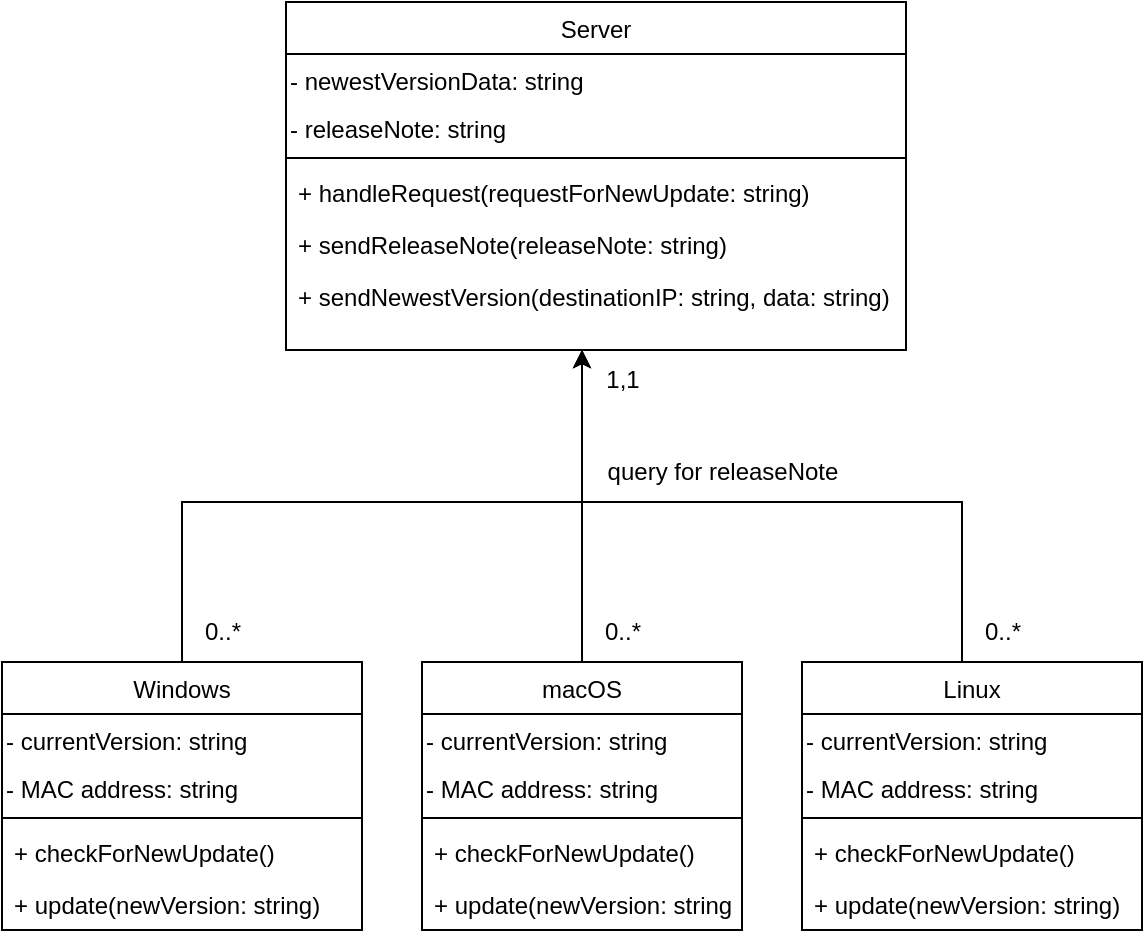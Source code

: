<mxfile version="24.4.4" type="github">
  <diagram id="C5RBs43oDa-KdzZeNtuy" name="Page-1">
    <mxGraphModel dx="1877" dy="522" grid="1" gridSize="10" guides="1" tooltips="1" connect="1" arrows="1" fold="1" page="1" pageScale="1" pageWidth="827" pageHeight="1169" math="0" shadow="0">
      <root>
        <mxCell id="WIyWlLk6GJQsqaUBKTNV-0" />
        <mxCell id="WIyWlLk6GJQsqaUBKTNV-1" parent="WIyWlLk6GJQsqaUBKTNV-0" />
        <mxCell id="N-nAm3pmaitzlD8g2khc-1" value="Server" style="swimlane;fontStyle=0;align=center;verticalAlign=top;childLayout=stackLayout;horizontal=1;startSize=26;horizontalStack=0;resizeParent=1;resizeLast=0;collapsible=1;marginBottom=0;rounded=0;shadow=0;strokeWidth=1;" parent="WIyWlLk6GJQsqaUBKTNV-1" vertex="1">
          <mxGeometry x="-568" y="260" width="310" height="174" as="geometry">
            <mxRectangle x="220" y="120" width="160" height="26" as="alternateBounds" />
          </mxGeometry>
        </mxCell>
        <mxCell id="k-ajEF0ayGevOZXygwuD-2" value="- newestVersionData: string" style="text;whiteSpace=wrap;html=1;" parent="N-nAm3pmaitzlD8g2khc-1" vertex="1">
          <mxGeometry y="26" width="310" height="24" as="geometry" />
        </mxCell>
        <mxCell id="-Mwey3P_AoE73lmkofvR-0" value="- releaseNote: string" style="text;whiteSpace=wrap;html=1;" vertex="1" parent="N-nAm3pmaitzlD8g2khc-1">
          <mxGeometry y="50" width="310" height="24" as="geometry" />
        </mxCell>
        <mxCell id="N-nAm3pmaitzlD8g2khc-2" value="" style="line;html=1;strokeWidth=1;align=left;verticalAlign=middle;spacingTop=-1;spacingLeft=3;spacingRight=3;rotatable=0;labelPosition=right;points=[];portConstraint=eastwest;" parent="N-nAm3pmaitzlD8g2khc-1" vertex="1">
          <mxGeometry y="74" width="310" height="8" as="geometry" />
        </mxCell>
        <mxCell id="k-ajEF0ayGevOZXygwuD-5" value="+ handleRequest(requestForNewUpdate: string)" style="text;align=left;verticalAlign=top;spacingLeft=4;spacingRight=4;overflow=hidden;rotatable=0;points=[[0,0.5],[1,0.5]];portConstraint=eastwest;" parent="N-nAm3pmaitzlD8g2khc-1" vertex="1">
          <mxGeometry y="82" width="310" height="26" as="geometry" />
        </mxCell>
        <mxCell id="k-ajEF0ayGevOZXygwuD-7" value="+ sendReleaseNote(releaseNote: string)" style="text;align=left;verticalAlign=top;spacingLeft=4;spacingRight=4;overflow=hidden;rotatable=0;points=[[0,0.5],[1,0.5]];portConstraint=eastwest;" parent="N-nAm3pmaitzlD8g2khc-1" vertex="1">
          <mxGeometry y="108" width="310" height="26" as="geometry" />
        </mxCell>
        <mxCell id="k-ajEF0ayGevOZXygwuD-8" value="+ sendNewestVersion(destinationIP: string, data: string)" style="text;align=left;verticalAlign=top;spacingLeft=4;spacingRight=4;overflow=hidden;rotatable=0;points=[[0,0.5],[1,0.5]];portConstraint=eastwest;" parent="N-nAm3pmaitzlD8g2khc-1" vertex="1">
          <mxGeometry y="134" width="310" height="26" as="geometry" />
        </mxCell>
        <mxCell id="k-ajEF0ayGevOZXygwuD-44" value="1,1" style="text;html=1;align=center;verticalAlign=middle;resizable=0;points=[];autosize=1;strokeColor=none;fillColor=none;" parent="WIyWlLk6GJQsqaUBKTNV-1" vertex="1">
          <mxGeometry x="-420" y="434" width="40" height="30" as="geometry" />
        </mxCell>
        <mxCell id="UpZqjBtAHoS9Vxa9jhkQ-29" style="edgeStyle=orthogonalEdgeStyle;rounded=0;orthogonalLoop=1;jettySize=auto;html=1;endSize=12;endArrow=blockThin;endFill=1;" parent="WIyWlLk6GJQsqaUBKTNV-1" target="zkfFHV4jXpPFQw0GAbJ--0" edge="1">
          <mxGeometry relative="1" as="geometry">
            <mxPoint x="-430" y="111" as="sourcePoint" />
          </mxGeometry>
        </mxCell>
        <mxCell id="-Mwey3P_AoE73lmkofvR-7" style="edgeStyle=orthogonalEdgeStyle;rounded=0;orthogonalLoop=1;jettySize=auto;html=1;" edge="1" parent="WIyWlLk6GJQsqaUBKTNV-1" source="-Mwey3P_AoE73lmkofvR-1" target="N-nAm3pmaitzlD8g2khc-1">
          <mxGeometry relative="1" as="geometry">
            <Array as="points">
              <mxPoint x="-620" y="510" />
              <mxPoint x="-420" y="510" />
            </Array>
          </mxGeometry>
        </mxCell>
        <mxCell id="-Mwey3P_AoE73lmkofvR-1" value="Windows" style="swimlane;fontStyle=0;align=center;verticalAlign=top;childLayout=stackLayout;horizontal=1;startSize=26;horizontalStack=0;resizeParent=1;resizeLast=0;collapsible=1;marginBottom=0;rounded=0;shadow=0;strokeWidth=1;" vertex="1" parent="WIyWlLk6GJQsqaUBKTNV-1">
          <mxGeometry x="-710" y="590" width="180" height="134" as="geometry">
            <mxRectangle x="220" y="120" width="160" height="26" as="alternateBounds" />
          </mxGeometry>
        </mxCell>
        <mxCell id="-Mwey3P_AoE73lmkofvR-32" value="- currentVersion: string" style="text;whiteSpace=wrap;html=1;" vertex="1" parent="-Mwey3P_AoE73lmkofvR-1">
          <mxGeometry y="26" width="180" height="24" as="geometry" />
        </mxCell>
        <mxCell id="-Mwey3P_AoE73lmkofvR-2" value="- MAC address: string" style="text;whiteSpace=wrap;html=1;" vertex="1" parent="-Mwey3P_AoE73lmkofvR-1">
          <mxGeometry y="50" width="180" height="24" as="geometry" />
        </mxCell>
        <mxCell id="-Mwey3P_AoE73lmkofvR-4" value="" style="line;html=1;strokeWidth=1;align=left;verticalAlign=middle;spacingTop=-1;spacingLeft=3;spacingRight=3;rotatable=0;labelPosition=right;points=[];portConstraint=eastwest;" vertex="1" parent="-Mwey3P_AoE73lmkofvR-1">
          <mxGeometry y="74" width="180" height="8" as="geometry" />
        </mxCell>
        <mxCell id="-Mwey3P_AoE73lmkofvR-5" value="+ checkForNewUpdate()" style="text;align=left;verticalAlign=top;spacingLeft=4;spacingRight=4;overflow=hidden;rotatable=0;points=[[0,0.5],[1,0.5]];portConstraint=eastwest;" vertex="1" parent="-Mwey3P_AoE73lmkofvR-1">
          <mxGeometry y="82" width="180" height="26" as="geometry" />
        </mxCell>
        <mxCell id="-Mwey3P_AoE73lmkofvR-6" value="+ update(newVersion: string)" style="text;align=left;verticalAlign=top;spacingLeft=4;spacingRight=4;overflow=hidden;rotatable=0;points=[[0,0.5],[1,0.5]];portConstraint=eastwest;" vertex="1" parent="-Mwey3P_AoE73lmkofvR-1">
          <mxGeometry y="108" width="180" height="26" as="geometry" />
        </mxCell>
        <mxCell id="-Mwey3P_AoE73lmkofvR-18" style="edgeStyle=orthogonalEdgeStyle;rounded=0;orthogonalLoop=1;jettySize=auto;html=1;" edge="1" parent="WIyWlLk6GJQsqaUBKTNV-1" source="-Mwey3P_AoE73lmkofvR-8" target="N-nAm3pmaitzlD8g2khc-1">
          <mxGeometry relative="1" as="geometry">
            <Array as="points">
              <mxPoint x="-420" y="560" />
              <mxPoint x="-420" y="560" />
            </Array>
          </mxGeometry>
        </mxCell>
        <mxCell id="-Mwey3P_AoE73lmkofvR-8" value="macOS" style="swimlane;fontStyle=0;align=center;verticalAlign=top;childLayout=stackLayout;horizontal=1;startSize=26;horizontalStack=0;resizeParent=1;resizeLast=0;collapsible=1;marginBottom=0;rounded=0;shadow=0;strokeWidth=1;" vertex="1" parent="WIyWlLk6GJQsqaUBKTNV-1">
          <mxGeometry x="-500" y="590" width="160" height="134" as="geometry">
            <mxRectangle x="220" y="120" width="160" height="26" as="alternateBounds" />
          </mxGeometry>
        </mxCell>
        <mxCell id="-Mwey3P_AoE73lmkofvR-9" value="- currentVersion: string" style="text;whiteSpace=wrap;html=1;" vertex="1" parent="-Mwey3P_AoE73lmkofvR-8">
          <mxGeometry y="26" width="160" height="24" as="geometry" />
        </mxCell>
        <mxCell id="-Mwey3P_AoE73lmkofvR-33" value="- MAC address: string" style="text;whiteSpace=wrap;html=1;" vertex="1" parent="-Mwey3P_AoE73lmkofvR-8">
          <mxGeometry y="50" width="160" height="24" as="geometry" />
        </mxCell>
        <mxCell id="-Mwey3P_AoE73lmkofvR-10" value="" style="line;html=1;strokeWidth=1;align=left;verticalAlign=middle;spacingTop=-1;spacingLeft=3;spacingRight=3;rotatable=0;labelPosition=right;points=[];portConstraint=eastwest;" vertex="1" parent="-Mwey3P_AoE73lmkofvR-8">
          <mxGeometry y="74" width="160" height="8" as="geometry" />
        </mxCell>
        <mxCell id="-Mwey3P_AoE73lmkofvR-11" value="+ checkForNewUpdate()" style="text;align=left;verticalAlign=top;spacingLeft=4;spacingRight=4;overflow=hidden;rotatable=0;points=[[0,0.5],[1,0.5]];portConstraint=eastwest;" vertex="1" parent="-Mwey3P_AoE73lmkofvR-8">
          <mxGeometry y="82" width="160" height="26" as="geometry" />
        </mxCell>
        <mxCell id="-Mwey3P_AoE73lmkofvR-12" value="+ update(newVersion: string)" style="text;align=left;verticalAlign=top;spacingLeft=4;spacingRight=4;overflow=hidden;rotatable=0;points=[[0,0.5],[1,0.5]];portConstraint=eastwest;" vertex="1" parent="-Mwey3P_AoE73lmkofvR-8">
          <mxGeometry y="108" width="160" height="26" as="geometry" />
        </mxCell>
        <mxCell id="-Mwey3P_AoE73lmkofvR-19" style="edgeStyle=orthogonalEdgeStyle;rounded=0;orthogonalLoop=1;jettySize=auto;html=1;" edge="1" parent="WIyWlLk6GJQsqaUBKTNV-1" source="-Mwey3P_AoE73lmkofvR-13" target="N-nAm3pmaitzlD8g2khc-1">
          <mxGeometry relative="1" as="geometry">
            <Array as="points">
              <mxPoint x="-230" y="510" />
              <mxPoint x="-420" y="510" />
            </Array>
          </mxGeometry>
        </mxCell>
        <mxCell id="-Mwey3P_AoE73lmkofvR-13" value="Linux" style="swimlane;fontStyle=0;align=center;verticalAlign=top;childLayout=stackLayout;horizontal=1;startSize=26;horizontalStack=0;resizeParent=1;resizeLast=0;collapsible=1;marginBottom=0;rounded=0;shadow=0;strokeWidth=1;" vertex="1" parent="WIyWlLk6GJQsqaUBKTNV-1">
          <mxGeometry x="-310" y="590" width="170" height="134" as="geometry">
            <mxRectangle x="220" y="120" width="160" height="26" as="alternateBounds" />
          </mxGeometry>
        </mxCell>
        <mxCell id="-Mwey3P_AoE73lmkofvR-14" value="- currentVersion: string" style="text;whiteSpace=wrap;html=1;" vertex="1" parent="-Mwey3P_AoE73lmkofvR-13">
          <mxGeometry y="26" width="170" height="24" as="geometry" />
        </mxCell>
        <mxCell id="-Mwey3P_AoE73lmkofvR-34" value="- MAC address: string" style="text;whiteSpace=wrap;html=1;" vertex="1" parent="-Mwey3P_AoE73lmkofvR-13">
          <mxGeometry y="50" width="170" height="24" as="geometry" />
        </mxCell>
        <mxCell id="-Mwey3P_AoE73lmkofvR-15" value="" style="line;html=1;strokeWidth=1;align=left;verticalAlign=middle;spacingTop=-1;spacingLeft=3;spacingRight=3;rotatable=0;labelPosition=right;points=[];portConstraint=eastwest;" vertex="1" parent="-Mwey3P_AoE73lmkofvR-13">
          <mxGeometry y="74" width="170" height="8" as="geometry" />
        </mxCell>
        <mxCell id="-Mwey3P_AoE73lmkofvR-16" value="+ checkForNewUpdate()" style="text;align=left;verticalAlign=top;spacingLeft=4;spacingRight=4;overflow=hidden;rotatable=0;points=[[0,0.5],[1,0.5]];portConstraint=eastwest;" vertex="1" parent="-Mwey3P_AoE73lmkofvR-13">
          <mxGeometry y="82" width="170" height="26" as="geometry" />
        </mxCell>
        <mxCell id="-Mwey3P_AoE73lmkofvR-17" value="+ update(newVersion: string)" style="text;align=left;verticalAlign=top;spacingLeft=4;spacingRight=4;overflow=hidden;rotatable=0;points=[[0,0.5],[1,0.5]];portConstraint=eastwest;" vertex="1" parent="-Mwey3P_AoE73lmkofvR-13">
          <mxGeometry y="108" width="170" height="26" as="geometry" />
        </mxCell>
        <mxCell id="-Mwey3P_AoE73lmkofvR-20" value="query for releaseNote" style="text;html=1;align=center;verticalAlign=middle;resizable=0;points=[];autosize=1;strokeColor=none;fillColor=none;" vertex="1" parent="WIyWlLk6GJQsqaUBKTNV-1">
          <mxGeometry x="-420" y="480" width="140" height="30" as="geometry" />
        </mxCell>
        <mxCell id="-Mwey3P_AoE73lmkofvR-21" value="0..*" style="text;html=1;align=center;verticalAlign=middle;resizable=0;points=[];autosize=1;strokeColor=none;fillColor=none;" vertex="1" parent="WIyWlLk6GJQsqaUBKTNV-1">
          <mxGeometry x="-420" y="560" width="40" height="30" as="geometry" />
        </mxCell>
        <mxCell id="-Mwey3P_AoE73lmkofvR-22" value="0..*" style="text;html=1;align=center;verticalAlign=middle;resizable=0;points=[];autosize=1;strokeColor=none;fillColor=none;" vertex="1" parent="WIyWlLk6GJQsqaUBKTNV-1">
          <mxGeometry x="-620" y="560" width="40" height="30" as="geometry" />
        </mxCell>
        <mxCell id="-Mwey3P_AoE73lmkofvR-24" value="0..*" style="text;html=1;align=center;verticalAlign=middle;resizable=0;points=[];autosize=1;strokeColor=none;fillColor=none;" vertex="1" parent="WIyWlLk6GJQsqaUBKTNV-1">
          <mxGeometry x="-230" y="560" width="40" height="30" as="geometry" />
        </mxCell>
      </root>
    </mxGraphModel>
  </diagram>
</mxfile>
